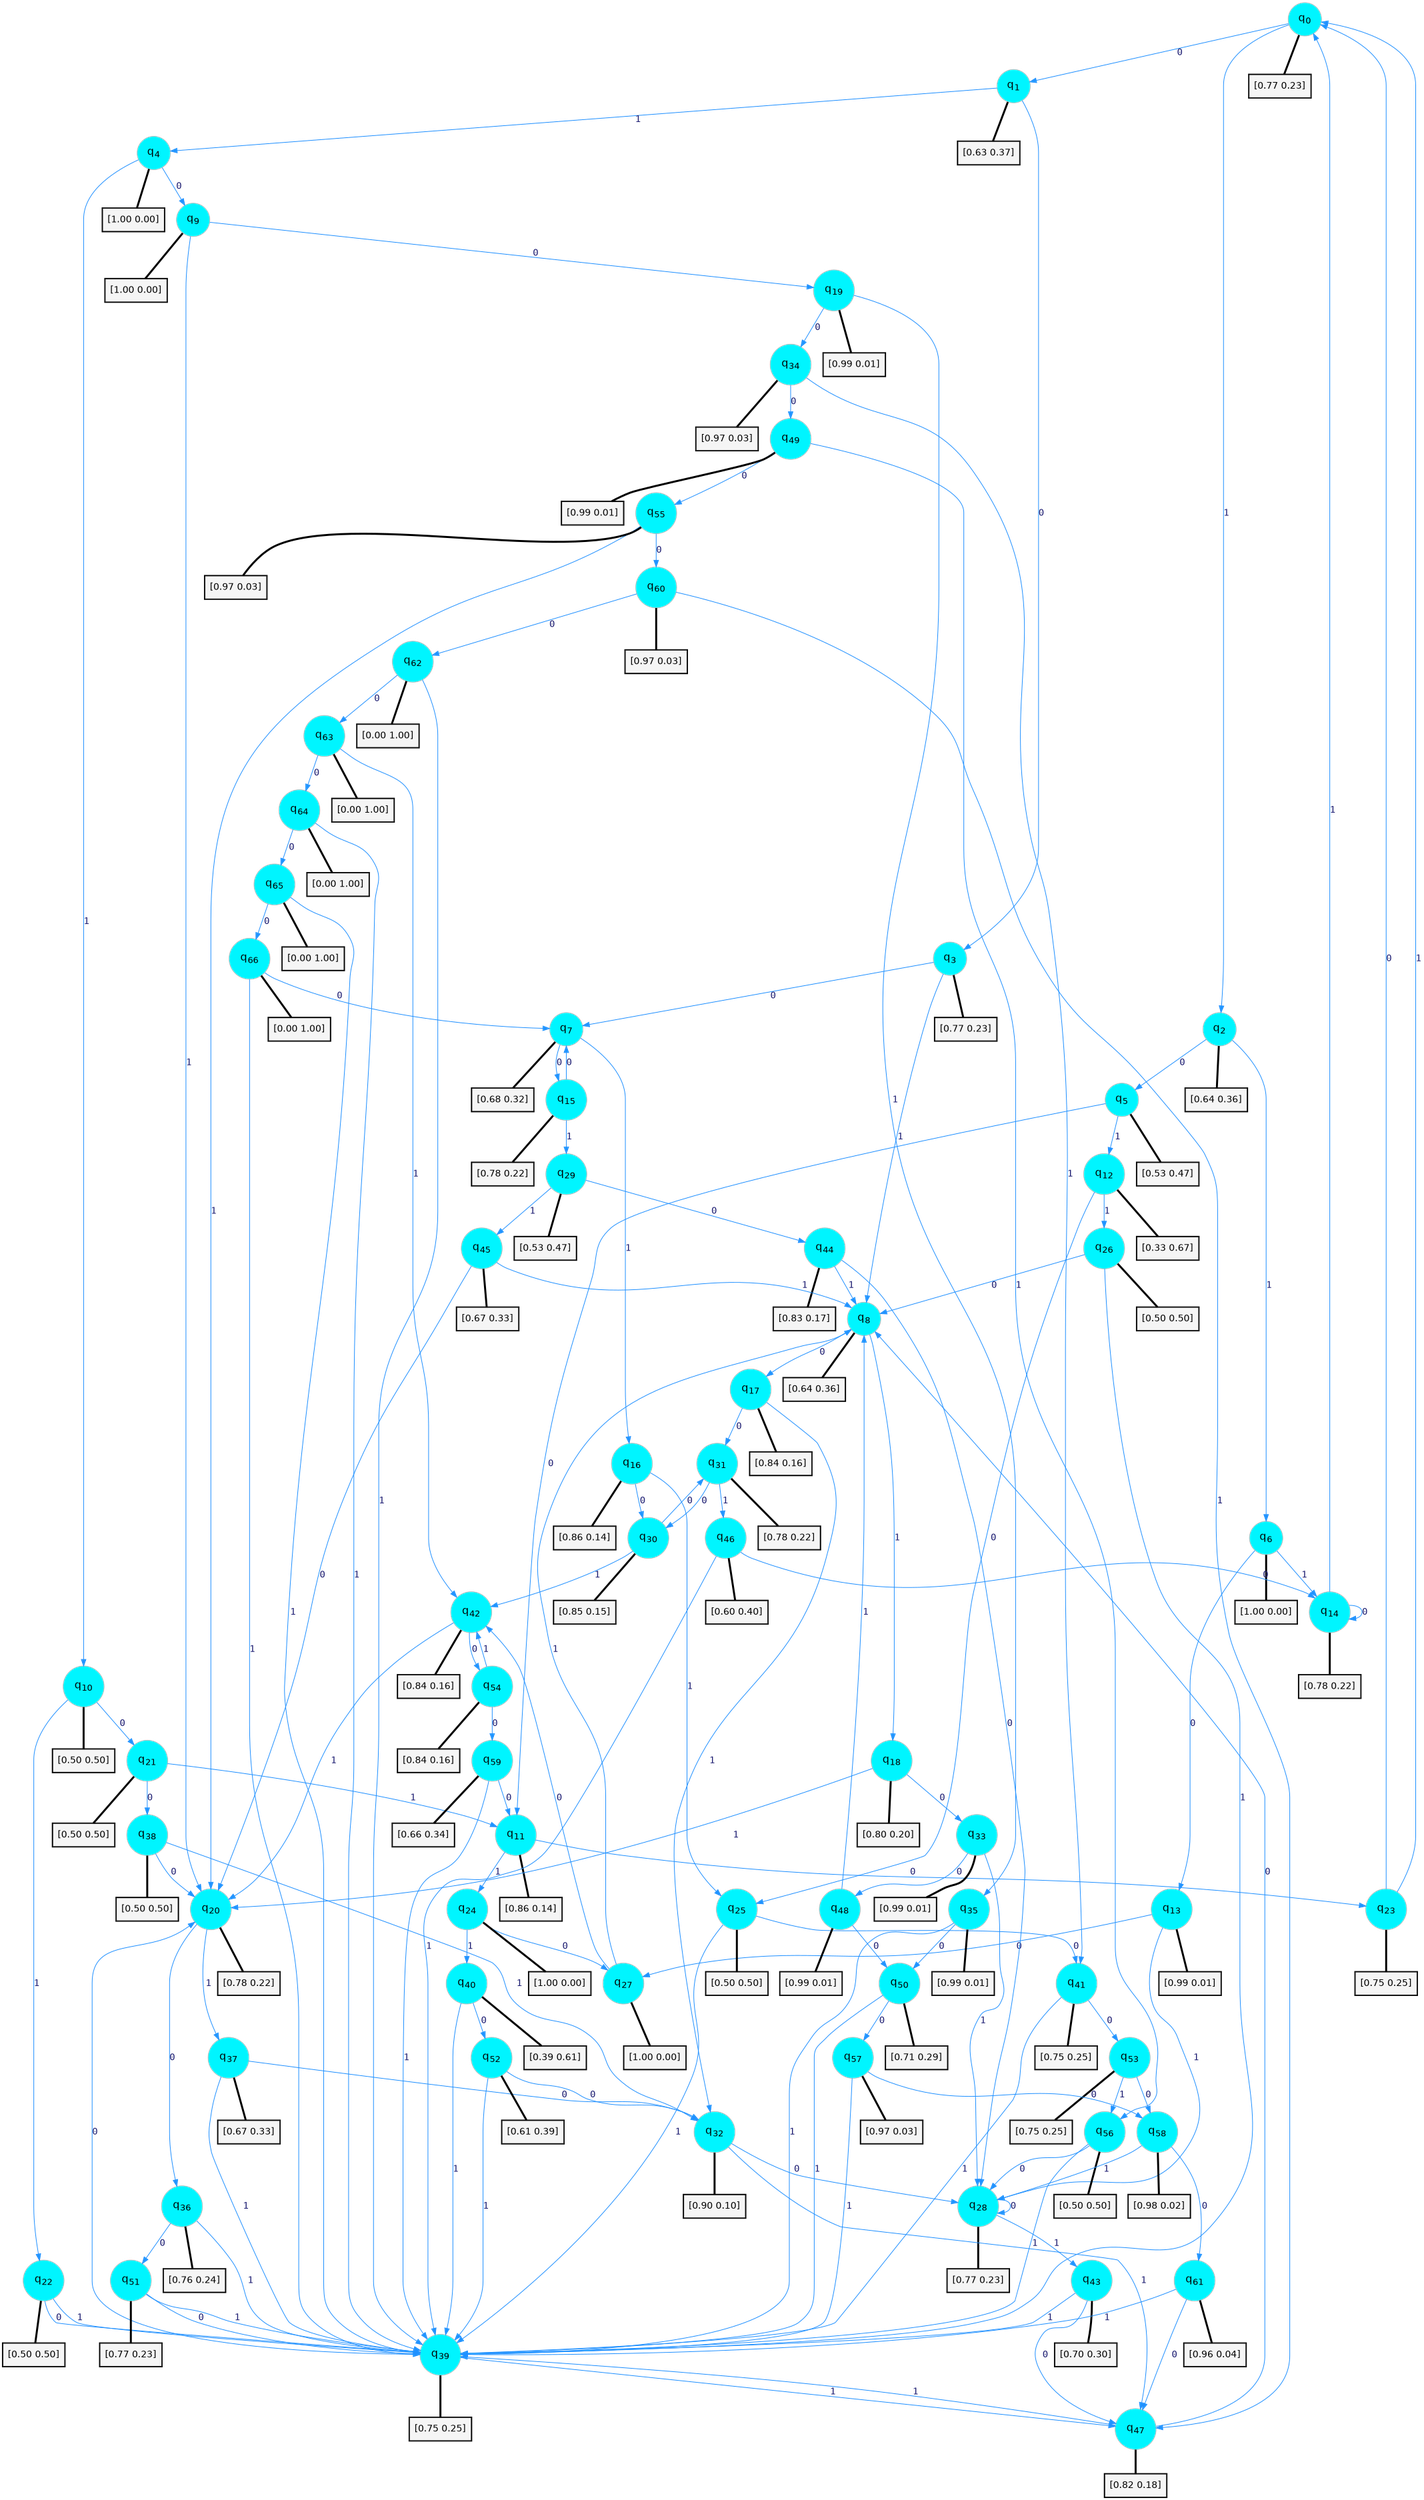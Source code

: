 digraph G {
graph [
bgcolor=transparent, dpi=300, rankdir=TD, size="40,25"];
node [
color=gray, fillcolor=turquoise1, fontcolor=black, fontname=Helvetica, fontsize=16, fontweight=bold, shape=circle, style=filled];
edge [
arrowsize=1, color=dodgerblue1, fontcolor=midnightblue, fontname=courier, fontweight=bold, penwidth=1, style=solid, weight=20];
0[label=<q<SUB>0</SUB>>];
1[label=<q<SUB>1</SUB>>];
2[label=<q<SUB>2</SUB>>];
3[label=<q<SUB>3</SUB>>];
4[label=<q<SUB>4</SUB>>];
5[label=<q<SUB>5</SUB>>];
6[label=<q<SUB>6</SUB>>];
7[label=<q<SUB>7</SUB>>];
8[label=<q<SUB>8</SUB>>];
9[label=<q<SUB>9</SUB>>];
10[label=<q<SUB>10</SUB>>];
11[label=<q<SUB>11</SUB>>];
12[label=<q<SUB>12</SUB>>];
13[label=<q<SUB>13</SUB>>];
14[label=<q<SUB>14</SUB>>];
15[label=<q<SUB>15</SUB>>];
16[label=<q<SUB>16</SUB>>];
17[label=<q<SUB>17</SUB>>];
18[label=<q<SUB>18</SUB>>];
19[label=<q<SUB>19</SUB>>];
20[label=<q<SUB>20</SUB>>];
21[label=<q<SUB>21</SUB>>];
22[label=<q<SUB>22</SUB>>];
23[label=<q<SUB>23</SUB>>];
24[label=<q<SUB>24</SUB>>];
25[label=<q<SUB>25</SUB>>];
26[label=<q<SUB>26</SUB>>];
27[label=<q<SUB>27</SUB>>];
28[label=<q<SUB>28</SUB>>];
29[label=<q<SUB>29</SUB>>];
30[label=<q<SUB>30</SUB>>];
31[label=<q<SUB>31</SUB>>];
32[label=<q<SUB>32</SUB>>];
33[label=<q<SUB>33</SUB>>];
34[label=<q<SUB>34</SUB>>];
35[label=<q<SUB>35</SUB>>];
36[label=<q<SUB>36</SUB>>];
37[label=<q<SUB>37</SUB>>];
38[label=<q<SUB>38</SUB>>];
39[label=<q<SUB>39</SUB>>];
40[label=<q<SUB>40</SUB>>];
41[label=<q<SUB>41</SUB>>];
42[label=<q<SUB>42</SUB>>];
43[label=<q<SUB>43</SUB>>];
44[label=<q<SUB>44</SUB>>];
45[label=<q<SUB>45</SUB>>];
46[label=<q<SUB>46</SUB>>];
47[label=<q<SUB>47</SUB>>];
48[label=<q<SUB>48</SUB>>];
49[label=<q<SUB>49</SUB>>];
50[label=<q<SUB>50</SUB>>];
51[label=<q<SUB>51</SUB>>];
52[label=<q<SUB>52</SUB>>];
53[label=<q<SUB>53</SUB>>];
54[label=<q<SUB>54</SUB>>];
55[label=<q<SUB>55</SUB>>];
56[label=<q<SUB>56</SUB>>];
57[label=<q<SUB>57</SUB>>];
58[label=<q<SUB>58</SUB>>];
59[label=<q<SUB>59</SUB>>];
60[label=<q<SUB>60</SUB>>];
61[label=<q<SUB>61</SUB>>];
62[label=<q<SUB>62</SUB>>];
63[label=<q<SUB>63</SUB>>];
64[label=<q<SUB>64</SUB>>];
65[label=<q<SUB>65</SUB>>];
66[label=<q<SUB>66</SUB>>];
67[label="[0.77 0.23]", shape=box,fontcolor=black, fontname=Helvetica, fontsize=14, penwidth=2, fillcolor=whitesmoke,color=black];
68[label="[0.63 0.37]", shape=box,fontcolor=black, fontname=Helvetica, fontsize=14, penwidth=2, fillcolor=whitesmoke,color=black];
69[label="[0.64 0.36]", shape=box,fontcolor=black, fontname=Helvetica, fontsize=14, penwidth=2, fillcolor=whitesmoke,color=black];
70[label="[0.77 0.23]", shape=box,fontcolor=black, fontname=Helvetica, fontsize=14, penwidth=2, fillcolor=whitesmoke,color=black];
71[label="[1.00 0.00]", shape=box,fontcolor=black, fontname=Helvetica, fontsize=14, penwidth=2, fillcolor=whitesmoke,color=black];
72[label="[0.53 0.47]", shape=box,fontcolor=black, fontname=Helvetica, fontsize=14, penwidth=2, fillcolor=whitesmoke,color=black];
73[label="[1.00 0.00]", shape=box,fontcolor=black, fontname=Helvetica, fontsize=14, penwidth=2, fillcolor=whitesmoke,color=black];
74[label="[0.68 0.32]", shape=box,fontcolor=black, fontname=Helvetica, fontsize=14, penwidth=2, fillcolor=whitesmoke,color=black];
75[label="[0.64 0.36]", shape=box,fontcolor=black, fontname=Helvetica, fontsize=14, penwidth=2, fillcolor=whitesmoke,color=black];
76[label="[1.00 0.00]", shape=box,fontcolor=black, fontname=Helvetica, fontsize=14, penwidth=2, fillcolor=whitesmoke,color=black];
77[label="[0.50 0.50]", shape=box,fontcolor=black, fontname=Helvetica, fontsize=14, penwidth=2, fillcolor=whitesmoke,color=black];
78[label="[0.86 0.14]", shape=box,fontcolor=black, fontname=Helvetica, fontsize=14, penwidth=2, fillcolor=whitesmoke,color=black];
79[label="[0.33 0.67]", shape=box,fontcolor=black, fontname=Helvetica, fontsize=14, penwidth=2, fillcolor=whitesmoke,color=black];
80[label="[0.99 0.01]", shape=box,fontcolor=black, fontname=Helvetica, fontsize=14, penwidth=2, fillcolor=whitesmoke,color=black];
81[label="[0.78 0.22]", shape=box,fontcolor=black, fontname=Helvetica, fontsize=14, penwidth=2, fillcolor=whitesmoke,color=black];
82[label="[0.78 0.22]", shape=box,fontcolor=black, fontname=Helvetica, fontsize=14, penwidth=2, fillcolor=whitesmoke,color=black];
83[label="[0.86 0.14]", shape=box,fontcolor=black, fontname=Helvetica, fontsize=14, penwidth=2, fillcolor=whitesmoke,color=black];
84[label="[0.84 0.16]", shape=box,fontcolor=black, fontname=Helvetica, fontsize=14, penwidth=2, fillcolor=whitesmoke,color=black];
85[label="[0.80 0.20]", shape=box,fontcolor=black, fontname=Helvetica, fontsize=14, penwidth=2, fillcolor=whitesmoke,color=black];
86[label="[0.99 0.01]", shape=box,fontcolor=black, fontname=Helvetica, fontsize=14, penwidth=2, fillcolor=whitesmoke,color=black];
87[label="[0.78 0.22]", shape=box,fontcolor=black, fontname=Helvetica, fontsize=14, penwidth=2, fillcolor=whitesmoke,color=black];
88[label="[0.50 0.50]", shape=box,fontcolor=black, fontname=Helvetica, fontsize=14, penwidth=2, fillcolor=whitesmoke,color=black];
89[label="[0.50 0.50]", shape=box,fontcolor=black, fontname=Helvetica, fontsize=14, penwidth=2, fillcolor=whitesmoke,color=black];
90[label="[0.75 0.25]", shape=box,fontcolor=black, fontname=Helvetica, fontsize=14, penwidth=2, fillcolor=whitesmoke,color=black];
91[label="[1.00 0.00]", shape=box,fontcolor=black, fontname=Helvetica, fontsize=14, penwidth=2, fillcolor=whitesmoke,color=black];
92[label="[0.50 0.50]", shape=box,fontcolor=black, fontname=Helvetica, fontsize=14, penwidth=2, fillcolor=whitesmoke,color=black];
93[label="[0.50 0.50]", shape=box,fontcolor=black, fontname=Helvetica, fontsize=14, penwidth=2, fillcolor=whitesmoke,color=black];
94[label="[1.00 0.00]", shape=box,fontcolor=black, fontname=Helvetica, fontsize=14, penwidth=2, fillcolor=whitesmoke,color=black];
95[label="[0.77 0.23]", shape=box,fontcolor=black, fontname=Helvetica, fontsize=14, penwidth=2, fillcolor=whitesmoke,color=black];
96[label="[0.53 0.47]", shape=box,fontcolor=black, fontname=Helvetica, fontsize=14, penwidth=2, fillcolor=whitesmoke,color=black];
97[label="[0.85 0.15]", shape=box,fontcolor=black, fontname=Helvetica, fontsize=14, penwidth=2, fillcolor=whitesmoke,color=black];
98[label="[0.78 0.22]", shape=box,fontcolor=black, fontname=Helvetica, fontsize=14, penwidth=2, fillcolor=whitesmoke,color=black];
99[label="[0.90 0.10]", shape=box,fontcolor=black, fontname=Helvetica, fontsize=14, penwidth=2, fillcolor=whitesmoke,color=black];
100[label="[0.99 0.01]", shape=box,fontcolor=black, fontname=Helvetica, fontsize=14, penwidth=2, fillcolor=whitesmoke,color=black];
101[label="[0.97 0.03]", shape=box,fontcolor=black, fontname=Helvetica, fontsize=14, penwidth=2, fillcolor=whitesmoke,color=black];
102[label="[0.99 0.01]", shape=box,fontcolor=black, fontname=Helvetica, fontsize=14, penwidth=2, fillcolor=whitesmoke,color=black];
103[label="[0.76 0.24]", shape=box,fontcolor=black, fontname=Helvetica, fontsize=14, penwidth=2, fillcolor=whitesmoke,color=black];
104[label="[0.67 0.33]", shape=box,fontcolor=black, fontname=Helvetica, fontsize=14, penwidth=2, fillcolor=whitesmoke,color=black];
105[label="[0.50 0.50]", shape=box,fontcolor=black, fontname=Helvetica, fontsize=14, penwidth=2, fillcolor=whitesmoke,color=black];
106[label="[0.75 0.25]", shape=box,fontcolor=black, fontname=Helvetica, fontsize=14, penwidth=2, fillcolor=whitesmoke,color=black];
107[label="[0.39 0.61]", shape=box,fontcolor=black, fontname=Helvetica, fontsize=14, penwidth=2, fillcolor=whitesmoke,color=black];
108[label="[0.75 0.25]", shape=box,fontcolor=black, fontname=Helvetica, fontsize=14, penwidth=2, fillcolor=whitesmoke,color=black];
109[label="[0.84 0.16]", shape=box,fontcolor=black, fontname=Helvetica, fontsize=14, penwidth=2, fillcolor=whitesmoke,color=black];
110[label="[0.70 0.30]", shape=box,fontcolor=black, fontname=Helvetica, fontsize=14, penwidth=2, fillcolor=whitesmoke,color=black];
111[label="[0.83 0.17]", shape=box,fontcolor=black, fontname=Helvetica, fontsize=14, penwidth=2, fillcolor=whitesmoke,color=black];
112[label="[0.67 0.33]", shape=box,fontcolor=black, fontname=Helvetica, fontsize=14, penwidth=2, fillcolor=whitesmoke,color=black];
113[label="[0.60 0.40]", shape=box,fontcolor=black, fontname=Helvetica, fontsize=14, penwidth=2, fillcolor=whitesmoke,color=black];
114[label="[0.82 0.18]", shape=box,fontcolor=black, fontname=Helvetica, fontsize=14, penwidth=2, fillcolor=whitesmoke,color=black];
115[label="[0.99 0.01]", shape=box,fontcolor=black, fontname=Helvetica, fontsize=14, penwidth=2, fillcolor=whitesmoke,color=black];
116[label="[0.99 0.01]", shape=box,fontcolor=black, fontname=Helvetica, fontsize=14, penwidth=2, fillcolor=whitesmoke,color=black];
117[label="[0.71 0.29]", shape=box,fontcolor=black, fontname=Helvetica, fontsize=14, penwidth=2, fillcolor=whitesmoke,color=black];
118[label="[0.77 0.23]", shape=box,fontcolor=black, fontname=Helvetica, fontsize=14, penwidth=2, fillcolor=whitesmoke,color=black];
119[label="[0.61 0.39]", shape=box,fontcolor=black, fontname=Helvetica, fontsize=14, penwidth=2, fillcolor=whitesmoke,color=black];
120[label="[0.75 0.25]", shape=box,fontcolor=black, fontname=Helvetica, fontsize=14, penwidth=2, fillcolor=whitesmoke,color=black];
121[label="[0.84 0.16]", shape=box,fontcolor=black, fontname=Helvetica, fontsize=14, penwidth=2, fillcolor=whitesmoke,color=black];
122[label="[0.97 0.03]", shape=box,fontcolor=black, fontname=Helvetica, fontsize=14, penwidth=2, fillcolor=whitesmoke,color=black];
123[label="[0.50 0.50]", shape=box,fontcolor=black, fontname=Helvetica, fontsize=14, penwidth=2, fillcolor=whitesmoke,color=black];
124[label="[0.97 0.03]", shape=box,fontcolor=black, fontname=Helvetica, fontsize=14, penwidth=2, fillcolor=whitesmoke,color=black];
125[label="[0.98 0.02]", shape=box,fontcolor=black, fontname=Helvetica, fontsize=14, penwidth=2, fillcolor=whitesmoke,color=black];
126[label="[0.66 0.34]", shape=box,fontcolor=black, fontname=Helvetica, fontsize=14, penwidth=2, fillcolor=whitesmoke,color=black];
127[label="[0.97 0.03]", shape=box,fontcolor=black, fontname=Helvetica, fontsize=14, penwidth=2, fillcolor=whitesmoke,color=black];
128[label="[0.96 0.04]", shape=box,fontcolor=black, fontname=Helvetica, fontsize=14, penwidth=2, fillcolor=whitesmoke,color=black];
129[label="[0.00 1.00]", shape=box,fontcolor=black, fontname=Helvetica, fontsize=14, penwidth=2, fillcolor=whitesmoke,color=black];
130[label="[0.00 1.00]", shape=box,fontcolor=black, fontname=Helvetica, fontsize=14, penwidth=2, fillcolor=whitesmoke,color=black];
131[label="[0.00 1.00]", shape=box,fontcolor=black, fontname=Helvetica, fontsize=14, penwidth=2, fillcolor=whitesmoke,color=black];
132[label="[0.00 1.00]", shape=box,fontcolor=black, fontname=Helvetica, fontsize=14, penwidth=2, fillcolor=whitesmoke,color=black];
133[label="[0.00 1.00]", shape=box,fontcolor=black, fontname=Helvetica, fontsize=14, penwidth=2, fillcolor=whitesmoke,color=black];
0->1 [label=0];
0->2 [label=1];
0->67 [arrowhead=none, penwidth=3,color=black];
1->3 [label=0];
1->4 [label=1];
1->68 [arrowhead=none, penwidth=3,color=black];
2->5 [label=0];
2->6 [label=1];
2->69 [arrowhead=none, penwidth=3,color=black];
3->7 [label=0];
3->8 [label=1];
3->70 [arrowhead=none, penwidth=3,color=black];
4->9 [label=0];
4->10 [label=1];
4->71 [arrowhead=none, penwidth=3,color=black];
5->11 [label=0];
5->12 [label=1];
5->72 [arrowhead=none, penwidth=3,color=black];
6->13 [label=0];
6->14 [label=1];
6->73 [arrowhead=none, penwidth=3,color=black];
7->15 [label=0];
7->16 [label=1];
7->74 [arrowhead=none, penwidth=3,color=black];
8->17 [label=0];
8->18 [label=1];
8->75 [arrowhead=none, penwidth=3,color=black];
9->19 [label=0];
9->20 [label=1];
9->76 [arrowhead=none, penwidth=3,color=black];
10->21 [label=0];
10->22 [label=1];
10->77 [arrowhead=none, penwidth=3,color=black];
11->23 [label=0];
11->24 [label=1];
11->78 [arrowhead=none, penwidth=3,color=black];
12->25 [label=0];
12->26 [label=1];
12->79 [arrowhead=none, penwidth=3,color=black];
13->27 [label=0];
13->28 [label=1];
13->80 [arrowhead=none, penwidth=3,color=black];
14->14 [label=0];
14->0 [label=1];
14->81 [arrowhead=none, penwidth=3,color=black];
15->7 [label=0];
15->29 [label=1];
15->82 [arrowhead=none, penwidth=3,color=black];
16->30 [label=0];
16->25 [label=1];
16->83 [arrowhead=none, penwidth=3,color=black];
17->31 [label=0];
17->32 [label=1];
17->84 [arrowhead=none, penwidth=3,color=black];
18->33 [label=0];
18->20 [label=1];
18->85 [arrowhead=none, penwidth=3,color=black];
19->34 [label=0];
19->35 [label=1];
19->86 [arrowhead=none, penwidth=3,color=black];
20->36 [label=0];
20->37 [label=1];
20->87 [arrowhead=none, penwidth=3,color=black];
21->38 [label=0];
21->11 [label=1];
21->88 [arrowhead=none, penwidth=3,color=black];
22->39 [label=0];
22->39 [label=1];
22->89 [arrowhead=none, penwidth=3,color=black];
23->0 [label=0];
23->0 [label=1];
23->90 [arrowhead=none, penwidth=3,color=black];
24->27 [label=0];
24->40 [label=1];
24->91 [arrowhead=none, penwidth=3,color=black];
25->41 [label=0];
25->39 [label=1];
25->92 [arrowhead=none, penwidth=3,color=black];
26->8 [label=0];
26->39 [label=1];
26->93 [arrowhead=none, penwidth=3,color=black];
27->42 [label=0];
27->8 [label=1];
27->94 [arrowhead=none, penwidth=3,color=black];
28->28 [label=0];
28->43 [label=1];
28->95 [arrowhead=none, penwidth=3,color=black];
29->44 [label=0];
29->45 [label=1];
29->96 [arrowhead=none, penwidth=3,color=black];
30->31 [label=0];
30->42 [label=1];
30->97 [arrowhead=none, penwidth=3,color=black];
31->30 [label=0];
31->46 [label=1];
31->98 [arrowhead=none, penwidth=3,color=black];
32->28 [label=0];
32->47 [label=1];
32->99 [arrowhead=none, penwidth=3,color=black];
33->48 [label=0];
33->28 [label=1];
33->100 [arrowhead=none, penwidth=3,color=black];
34->49 [label=0];
34->41 [label=1];
34->101 [arrowhead=none, penwidth=3,color=black];
35->50 [label=0];
35->39 [label=1];
35->102 [arrowhead=none, penwidth=3,color=black];
36->51 [label=0];
36->39 [label=1];
36->103 [arrowhead=none, penwidth=3,color=black];
37->32 [label=0];
37->39 [label=1];
37->104 [arrowhead=none, penwidth=3,color=black];
38->20 [label=0];
38->32 [label=1];
38->105 [arrowhead=none, penwidth=3,color=black];
39->20 [label=0];
39->47 [label=1];
39->106 [arrowhead=none, penwidth=3,color=black];
40->52 [label=0];
40->39 [label=1];
40->107 [arrowhead=none, penwidth=3,color=black];
41->53 [label=0];
41->39 [label=1];
41->108 [arrowhead=none, penwidth=3,color=black];
42->54 [label=0];
42->20 [label=1];
42->109 [arrowhead=none, penwidth=3,color=black];
43->47 [label=0];
43->39 [label=1];
43->110 [arrowhead=none, penwidth=3,color=black];
44->28 [label=0];
44->8 [label=1];
44->111 [arrowhead=none, penwidth=3,color=black];
45->20 [label=0];
45->8 [label=1];
45->112 [arrowhead=none, penwidth=3,color=black];
46->14 [label=0];
46->39 [label=1];
46->113 [arrowhead=none, penwidth=3,color=black];
47->8 [label=0];
47->39 [label=1];
47->114 [arrowhead=none, penwidth=3,color=black];
48->50 [label=0];
48->8 [label=1];
48->115 [arrowhead=none, penwidth=3,color=black];
49->55 [label=0];
49->56 [label=1];
49->116 [arrowhead=none, penwidth=3,color=black];
50->57 [label=0];
50->39 [label=1];
50->117 [arrowhead=none, penwidth=3,color=black];
51->39 [label=0];
51->39 [label=1];
51->118 [arrowhead=none, penwidth=3,color=black];
52->32 [label=0];
52->39 [label=1];
52->119 [arrowhead=none, penwidth=3,color=black];
53->58 [label=0];
53->56 [label=1];
53->120 [arrowhead=none, penwidth=3,color=black];
54->59 [label=0];
54->42 [label=1];
54->121 [arrowhead=none, penwidth=3,color=black];
55->60 [label=0];
55->20 [label=1];
55->122 [arrowhead=none, penwidth=3,color=black];
56->28 [label=0];
56->39 [label=1];
56->123 [arrowhead=none, penwidth=3,color=black];
57->58 [label=0];
57->39 [label=1];
57->124 [arrowhead=none, penwidth=3,color=black];
58->61 [label=0];
58->28 [label=1];
58->125 [arrowhead=none, penwidth=3,color=black];
59->11 [label=0];
59->39 [label=1];
59->126 [arrowhead=none, penwidth=3,color=black];
60->62 [label=0];
60->47 [label=1];
60->127 [arrowhead=none, penwidth=3,color=black];
61->47 [label=0];
61->39 [label=1];
61->128 [arrowhead=none, penwidth=3,color=black];
62->63 [label=0];
62->39 [label=1];
62->129 [arrowhead=none, penwidth=3,color=black];
63->64 [label=0];
63->42 [label=1];
63->130 [arrowhead=none, penwidth=3,color=black];
64->65 [label=0];
64->39 [label=1];
64->131 [arrowhead=none, penwidth=3,color=black];
65->66 [label=0];
65->39 [label=1];
65->132 [arrowhead=none, penwidth=3,color=black];
66->7 [label=0];
66->39 [label=1];
66->133 [arrowhead=none, penwidth=3,color=black];
}
